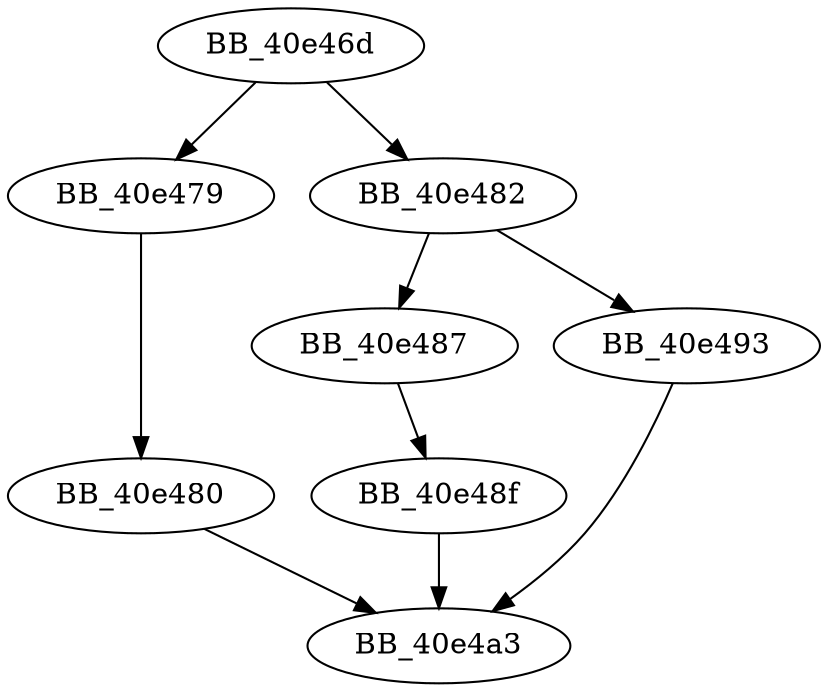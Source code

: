 DiGraph sub_40E46D{
BB_40e46d->BB_40e479
BB_40e46d->BB_40e482
BB_40e479->BB_40e480
BB_40e480->BB_40e4a3
BB_40e482->BB_40e487
BB_40e482->BB_40e493
BB_40e487->BB_40e48f
BB_40e48f->BB_40e4a3
BB_40e493->BB_40e4a3
}
